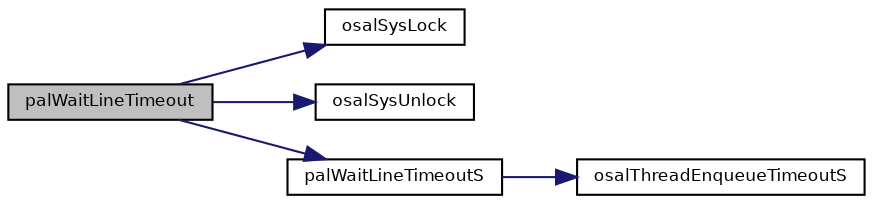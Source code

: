 digraph "palWaitLineTimeout"
{
  bgcolor="transparent";
  edge [fontname="Helvetica",fontsize="8",labelfontname="Helvetica",labelfontsize="8"];
  node [fontname="Helvetica",fontsize="8",shape=record];
  rankdir="LR";
  Node14 [label="palWaitLineTimeout",height=0.2,width=0.4,color="black", fillcolor="grey75", style="filled", fontcolor="black"];
  Node14 -> Node15 [color="midnightblue",fontsize="8",style="solid",fontname="Helvetica"];
  Node15 [label="osalSysLock",height=0.2,width=0.4,color="black",URL="$group___o_s_a_l.html#ga0cb5e528b0114b4ca61c2eb65a0515fa",tooltip="Enters a critical zone from thread context. "];
  Node14 -> Node16 [color="midnightblue",fontsize="8",style="solid",fontname="Helvetica"];
  Node16 [label="osalSysUnlock",height=0.2,width=0.4,color="black",URL="$group___o_s_a_l.html#ga17dbf4a1761019b8d94f43832c506543",tooltip="Leaves a critical zone from thread context. "];
  Node14 -> Node17 [color="midnightblue",fontsize="8",style="solid",fontname="Helvetica"];
  Node17 [label="palWaitLineTimeoutS",height=0.2,width=0.4,color="black",URL="$group___p_a_l.html#ga8193d226bb32543dd248fd1f8427f6e1",tooltip="Waits for an edge on the specified line. "];
  Node17 -> Node18 [color="midnightblue",fontsize="8",style="solid",fontname="Helvetica"];
  Node18 [label="osalThreadEnqueueTimeoutS",height=0.2,width=0.4,color="black",URL="$group___o_s_a_l.html#ga04971ea0e1c6201d0ea73920520d9f2b",tooltip="Enqueues the caller thread. "];
}
